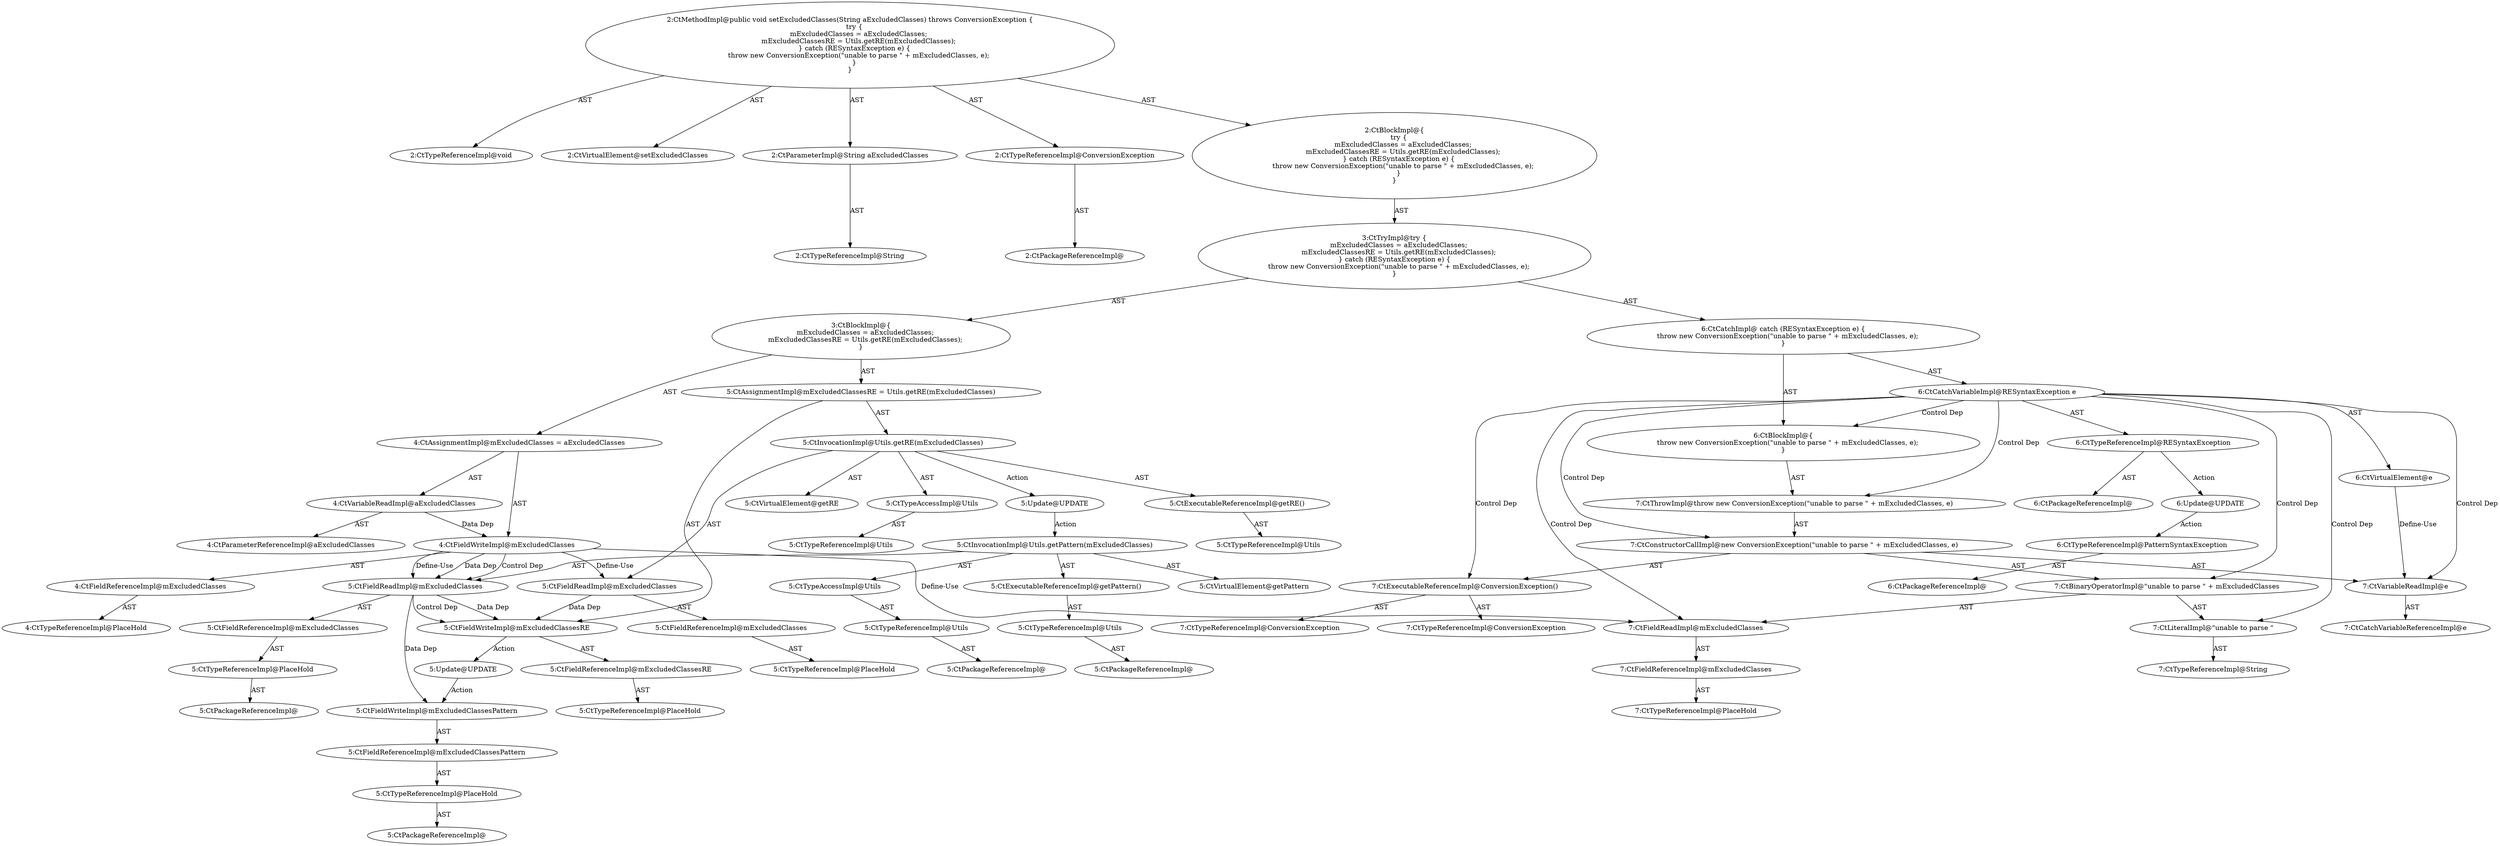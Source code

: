 digraph "setExcludedClasses#?,String" {
0 [label="2:CtTypeReferenceImpl@void" shape=ellipse]
1 [label="2:CtVirtualElement@setExcludedClasses" shape=ellipse]
2 [label="2:CtParameterImpl@String aExcludedClasses" shape=ellipse]
3 [label="2:CtTypeReferenceImpl@String" shape=ellipse]
4 [label="2:CtTypeReferenceImpl@ConversionException" shape=ellipse]
5 [label="2:CtPackageReferenceImpl@" shape=ellipse]
6 [label="4:CtFieldReferenceImpl@mExcludedClasses" shape=ellipse]
7 [label="4:CtTypeReferenceImpl@PlaceHold" shape=ellipse]
8 [label="4:CtFieldWriteImpl@mExcludedClasses" shape=ellipse]
9 [label="4:CtVariableReadImpl@aExcludedClasses" shape=ellipse]
10 [label="4:CtParameterReferenceImpl@aExcludedClasses" shape=ellipse]
11 [label="4:CtAssignmentImpl@mExcludedClasses = aExcludedClasses" shape=ellipse]
12 [label="5:CtFieldReferenceImpl@mExcludedClassesRE" shape=ellipse]
13 [label="5:CtTypeReferenceImpl@PlaceHold" shape=ellipse]
14 [label="5:CtFieldWriteImpl@mExcludedClassesRE" shape=ellipse]
15 [label="5:CtExecutableReferenceImpl@getRE()" shape=ellipse]
16 [label="5:CtTypeReferenceImpl@Utils" shape=ellipse]
17 [label="5:CtVirtualElement@getRE" shape=ellipse]
18 [label="5:CtTypeAccessImpl@Utils" shape=ellipse]
19 [label="5:CtTypeReferenceImpl@Utils" shape=ellipse]
20 [label="5:CtFieldReferenceImpl@mExcludedClasses" shape=ellipse]
21 [label="5:CtTypeReferenceImpl@PlaceHold" shape=ellipse]
22 [label="5:CtFieldReadImpl@mExcludedClasses" shape=ellipse]
23 [label="5:CtInvocationImpl@Utils.getRE(mExcludedClasses)" shape=ellipse]
24 [label="5:CtAssignmentImpl@mExcludedClassesRE = Utils.getRE(mExcludedClasses)" shape=ellipse]
25 [label="3:CtBlockImpl@\{
    mExcludedClasses = aExcludedClasses;
    mExcludedClassesRE = Utils.getRE(mExcludedClasses);
\}" shape=ellipse]
26 [label="6:CtVirtualElement@e" shape=ellipse]
27 [label="6:CtTypeReferenceImpl@RESyntaxException" shape=ellipse]
28 [label="6:CtPackageReferenceImpl@" shape=ellipse]
29 [label="6:CtCatchVariableImpl@RESyntaxException e" shape=ellipse]
30 [label="7:CtExecutableReferenceImpl@ConversionException()" shape=ellipse]
31 [label="7:CtTypeReferenceImpl@ConversionException" shape=ellipse]
32 [label="7:CtTypeReferenceImpl@ConversionException" shape=ellipse]
33 [label="7:CtLiteralImpl@\"unable to parse \"" shape=ellipse]
34 [label="7:CtTypeReferenceImpl@String" shape=ellipse]
35 [label="7:CtFieldReferenceImpl@mExcludedClasses" shape=ellipse]
36 [label="7:CtTypeReferenceImpl@PlaceHold" shape=ellipse]
37 [label="7:CtFieldReadImpl@mExcludedClasses" shape=ellipse]
38 [label="7:CtBinaryOperatorImpl@\"unable to parse \" + mExcludedClasses" shape=ellipse]
39 [label="7:CtVariableReadImpl@e" shape=ellipse]
40 [label="7:CtCatchVariableReferenceImpl@e" shape=ellipse]
41 [label="7:CtConstructorCallImpl@new ConversionException(\"unable to parse \" + mExcludedClasses, e)" shape=ellipse]
42 [label="7:CtThrowImpl@throw new ConversionException(\"unable to parse \" + mExcludedClasses, e)" shape=ellipse]
43 [label="6:CtBlockImpl@\{
    throw new ConversionException(\"unable to parse \" + mExcludedClasses, e);
\}" shape=ellipse]
44 [label="6:CtCatchImpl@ catch (RESyntaxException e) \{
    throw new ConversionException(\"unable to parse \" + mExcludedClasses, e);
\}" shape=ellipse]
45 [label="3:CtTryImpl@try \{
    mExcludedClasses = aExcludedClasses;
    mExcludedClassesRE = Utils.getRE(mExcludedClasses);
\} catch (RESyntaxException e) \{
    throw new ConversionException(\"unable to parse \" + mExcludedClasses, e);
\}" shape=ellipse]
46 [label="2:CtBlockImpl@\{
    try \{
        mExcludedClasses = aExcludedClasses;
        mExcludedClassesRE = Utils.getRE(mExcludedClasses);
    \} catch (RESyntaxException e) \{
        throw new ConversionException(\"unable to parse \" + mExcludedClasses, e);
    \}
\}" shape=ellipse]
47 [label="2:CtMethodImpl@public void setExcludedClasses(String aExcludedClasses) throws ConversionException \{
    try \{
        mExcludedClasses = aExcludedClasses;
        mExcludedClassesRE = Utils.getRE(mExcludedClasses);
    \} catch (RESyntaxException e) \{
        throw new ConversionException(\"unable to parse \" + mExcludedClasses, e);
    \}
\}" shape=ellipse]
48 [label="5:Update@UPDATE" shape=ellipse]
49 [label="5:CtPackageReferenceImpl@" shape=ellipse]
50 [label="5:CtTypeReferenceImpl@PlaceHold" shape=ellipse]
51 [label="5:CtFieldReferenceImpl@mExcludedClassesPattern" shape=ellipse]
52 [label="5:CtFieldWriteImpl@mExcludedClassesPattern" shape=ellipse]
53 [label="5:Update@UPDATE" shape=ellipse]
54 [label="5:CtPackageReferenceImpl@" shape=ellipse]
55 [label="5:CtTypeReferenceImpl@Utils" shape=ellipse]
56 [label="5:CtTypeAccessImpl@Utils" shape=ellipse]
57 [label="5:CtPackageReferenceImpl@" shape=ellipse]
58 [label="5:CtTypeReferenceImpl@Utils" shape=ellipse]
59 [label="5:CtExecutableReferenceImpl@getPattern()" shape=ellipse]
60 [label="5:CtPackageReferenceImpl@" shape=ellipse]
61 [label="5:CtTypeReferenceImpl@PlaceHold" shape=ellipse]
62 [label="5:CtFieldReferenceImpl@mExcludedClasses" shape=ellipse]
63 [label="5:CtFieldReadImpl@mExcludedClasses" shape=ellipse]
64 [label="5:CtInvocationImpl@Utils.getPattern(mExcludedClasses)" shape=ellipse]
65 [label="5:CtVirtualElement@getPattern" shape=ellipse]
66 [label="6:Update@UPDATE" shape=ellipse]
67 [label="6:CtPackageReferenceImpl@" shape=ellipse]
68 [label="6:CtTypeReferenceImpl@PatternSyntaxException" shape=ellipse]
2 -> 3 [label="AST"];
4 -> 5 [label="AST"];
6 -> 7 [label="AST"];
8 -> 6 [label="AST"];
8 -> 22 [label="Define-Use"];
8 -> 37 [label="Define-Use"];
8 -> 63 [label="Define-Use"];
8 -> 63 [label="Data Dep"];
8 -> 63 [label="Control Dep"];
9 -> 10 [label="AST"];
9 -> 8 [label="Data Dep"];
11 -> 8 [label="AST"];
11 -> 9 [label="AST"];
12 -> 13 [label="AST"];
14 -> 12 [label="AST"];
14 -> 48 [label="Action"];
15 -> 16 [label="AST"];
18 -> 19 [label="AST"];
20 -> 21 [label="AST"];
22 -> 20 [label="AST"];
22 -> 14 [label="Data Dep"];
23 -> 17 [label="AST"];
23 -> 18 [label="AST"];
23 -> 15 [label="AST"];
23 -> 22 [label="AST"];
23 -> 53 [label="Action"];
24 -> 14 [label="AST"];
24 -> 23 [label="AST"];
25 -> 11 [label="AST"];
25 -> 24 [label="AST"];
26 -> 39 [label="Define-Use"];
27 -> 28 [label="AST"];
27 -> 66 [label="Action"];
29 -> 26 [label="AST"];
29 -> 27 [label="AST"];
29 -> 43 [label="Control Dep"];
29 -> 42 [label="Control Dep"];
29 -> 41 [label="Control Dep"];
29 -> 30 [label="Control Dep"];
29 -> 38 [label="Control Dep"];
29 -> 33 [label="Control Dep"];
29 -> 37 [label="Control Dep"];
29 -> 39 [label="Control Dep"];
30 -> 31 [label="AST"];
30 -> 32 [label="AST"];
33 -> 34 [label="AST"];
35 -> 36 [label="AST"];
37 -> 35 [label="AST"];
38 -> 33 [label="AST"];
38 -> 37 [label="AST"];
39 -> 40 [label="AST"];
41 -> 30 [label="AST"];
41 -> 38 [label="AST"];
41 -> 39 [label="AST"];
42 -> 41 [label="AST"];
43 -> 42 [label="AST"];
44 -> 29 [label="AST"];
44 -> 43 [label="AST"];
45 -> 25 [label="AST"];
45 -> 44 [label="AST"];
46 -> 45 [label="AST"];
47 -> 1 [label="AST"];
47 -> 0 [label="AST"];
47 -> 2 [label="AST"];
47 -> 4 [label="AST"];
47 -> 46 [label="AST"];
48 -> 52 [label="Action"];
50 -> 49 [label="AST"];
51 -> 50 [label="AST"];
52 -> 51 [label="AST"];
53 -> 64 [label="Action"];
55 -> 54 [label="AST"];
56 -> 55 [label="AST"];
58 -> 57 [label="AST"];
59 -> 58 [label="AST"];
61 -> 60 [label="AST"];
62 -> 61 [label="AST"];
63 -> 62 [label="AST"];
63 -> 52 [label="Data Dep"];
63 -> 14 [label="Data Dep"];
63 -> 14 [label="Control Dep"];
64 -> 65 [label="AST"];
64 -> 56 [label="AST"];
64 -> 59 [label="AST"];
64 -> 63 [label="AST"];
66 -> 68 [label="Action"];
68 -> 67 [label="AST"];
}